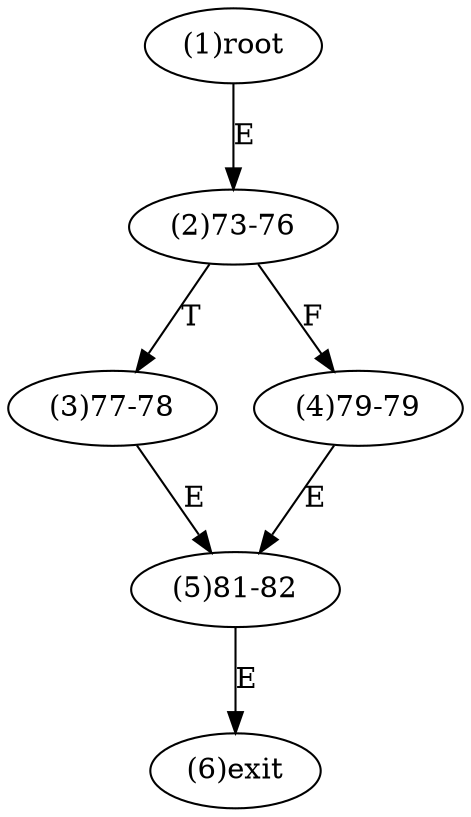digraph "" { 
1[ label="(1)root"];
2[ label="(2)73-76"];
3[ label="(3)77-78"];
4[ label="(4)79-79"];
5[ label="(5)81-82"];
6[ label="(6)exit"];
1->2[ label="E"];
2->4[ label="F"];
2->3[ label="T"];
3->5[ label="E"];
4->5[ label="E"];
5->6[ label="E"];
}